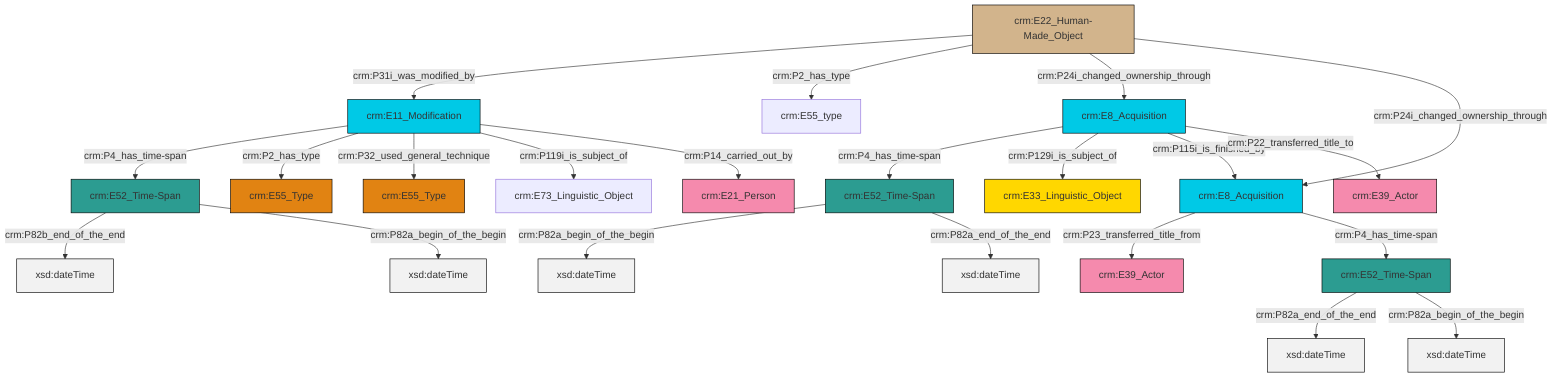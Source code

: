 graph TD
classDef Literal fill:#f2f2f2,stroke:#000000;
classDef CRM_Entity fill:#FFFFFF,stroke:#000000;
classDef Temporal_Entity fill:#00C9E6, stroke:#000000;
classDef Type fill:#E18312, stroke:#000000;
classDef Time-Span fill:#2C9C91, stroke:#000000;
classDef Appellation fill:#FFEB7F, stroke:#000000;
classDef Place fill:#008836, stroke:#000000;
classDef Persistent_Item fill:#B266B2, stroke:#000000;
classDef Conceptual_Object fill:#FFD700, stroke:#000000;
classDef Physical_Thing fill:#D2B48C, stroke:#000000;
classDef Actor fill:#f58aad, stroke:#000000;
classDef PC_Classes fill:#4ce600, stroke:#000000;
classDef Multi fill:#cccccc,stroke:#000000;

2["crm:E11_Modification"]:::Temporal_Entity -->|crm:P4_has_time-span| 3["crm:E52_Time-Span"]:::Time-Span
3["crm:E52_Time-Span"]:::Time-Span -->|crm:P82b_end_of_the_end| 4[xsd:dateTime]:::Literal
2["crm:E11_Modification"]:::Temporal_Entity -->|crm:P2_has_type| 10["crm:E55_Type"]:::Type
11["crm:E52_Time-Span"]:::Time-Span -->|crm:P82a_begin_of_the_begin| 12[xsd:dateTime]:::Literal
11["crm:E52_Time-Span"]:::Time-Span -->|crm:P82a_end_of_the_end| 13[xsd:dateTime]:::Literal
14["crm:E8_Acquisition"]:::Temporal_Entity -->|crm:P23_transferred_title_from| 8["crm:E39_Actor"]:::Actor
14["crm:E8_Acquisition"]:::Temporal_Entity -->|crm:P4_has_time-span| 15["crm:E52_Time-Span"]:::Time-Span
20["crm:E8_Acquisition"]:::Temporal_Entity -->|crm:P4_has_time-span| 11["crm:E52_Time-Span"]:::Time-Span
0["crm:E22_Human-Made_Object"]:::Physical_Thing -->|crm:P31i_was_modified_by| 2["crm:E11_Modification"]:::Temporal_Entity
0["crm:E22_Human-Made_Object"]:::Physical_Thing -->|crm:P2_has_type| 16["crm:E55_type"]:::Default
2["crm:E11_Modification"]:::Temporal_Entity -->|crm:P32_used_general_technique| 6["crm:E55_Type"]:::Type
15["crm:E52_Time-Span"]:::Time-Span -->|crm:P82a_end_of_the_end| 24[xsd:dateTime]:::Literal
3["crm:E52_Time-Span"]:::Time-Span -->|crm:P82a_begin_of_the_begin| 26[xsd:dateTime]:::Literal
2["crm:E11_Modification"]:::Temporal_Entity -->|crm:P119i_is_subject_of| 27["crm:E73_Linguistic_Object"]:::Default
0["crm:E22_Human-Made_Object"]:::Physical_Thing -->|crm:P24i_changed_ownership_through| 20["crm:E8_Acquisition"]:::Temporal_Entity
15["crm:E52_Time-Span"]:::Time-Span -->|crm:P82a_begin_of_the_begin| 28[xsd:dateTime]:::Literal
20["crm:E8_Acquisition"]:::Temporal_Entity -->|crm:P129i_is_subject_of| 29["crm:E33_Linguistic_Object"]:::Conceptual_Object
20["crm:E8_Acquisition"]:::Temporal_Entity -->|crm:P115i_is_finished_by| 14["crm:E8_Acquisition"]:::Temporal_Entity
2["crm:E11_Modification"]:::Temporal_Entity -->|crm:P14_carried_out_by| 32["crm:E21_Person"]:::Actor
20["crm:E8_Acquisition"]:::Temporal_Entity -->|crm:P22_transferred_title_to| 18["crm:E39_Actor"]:::Actor
0["crm:E22_Human-Made_Object"]:::Physical_Thing -->|crm:P24i_changed_ownership_through| 14["crm:E8_Acquisition"]:::Temporal_Entity